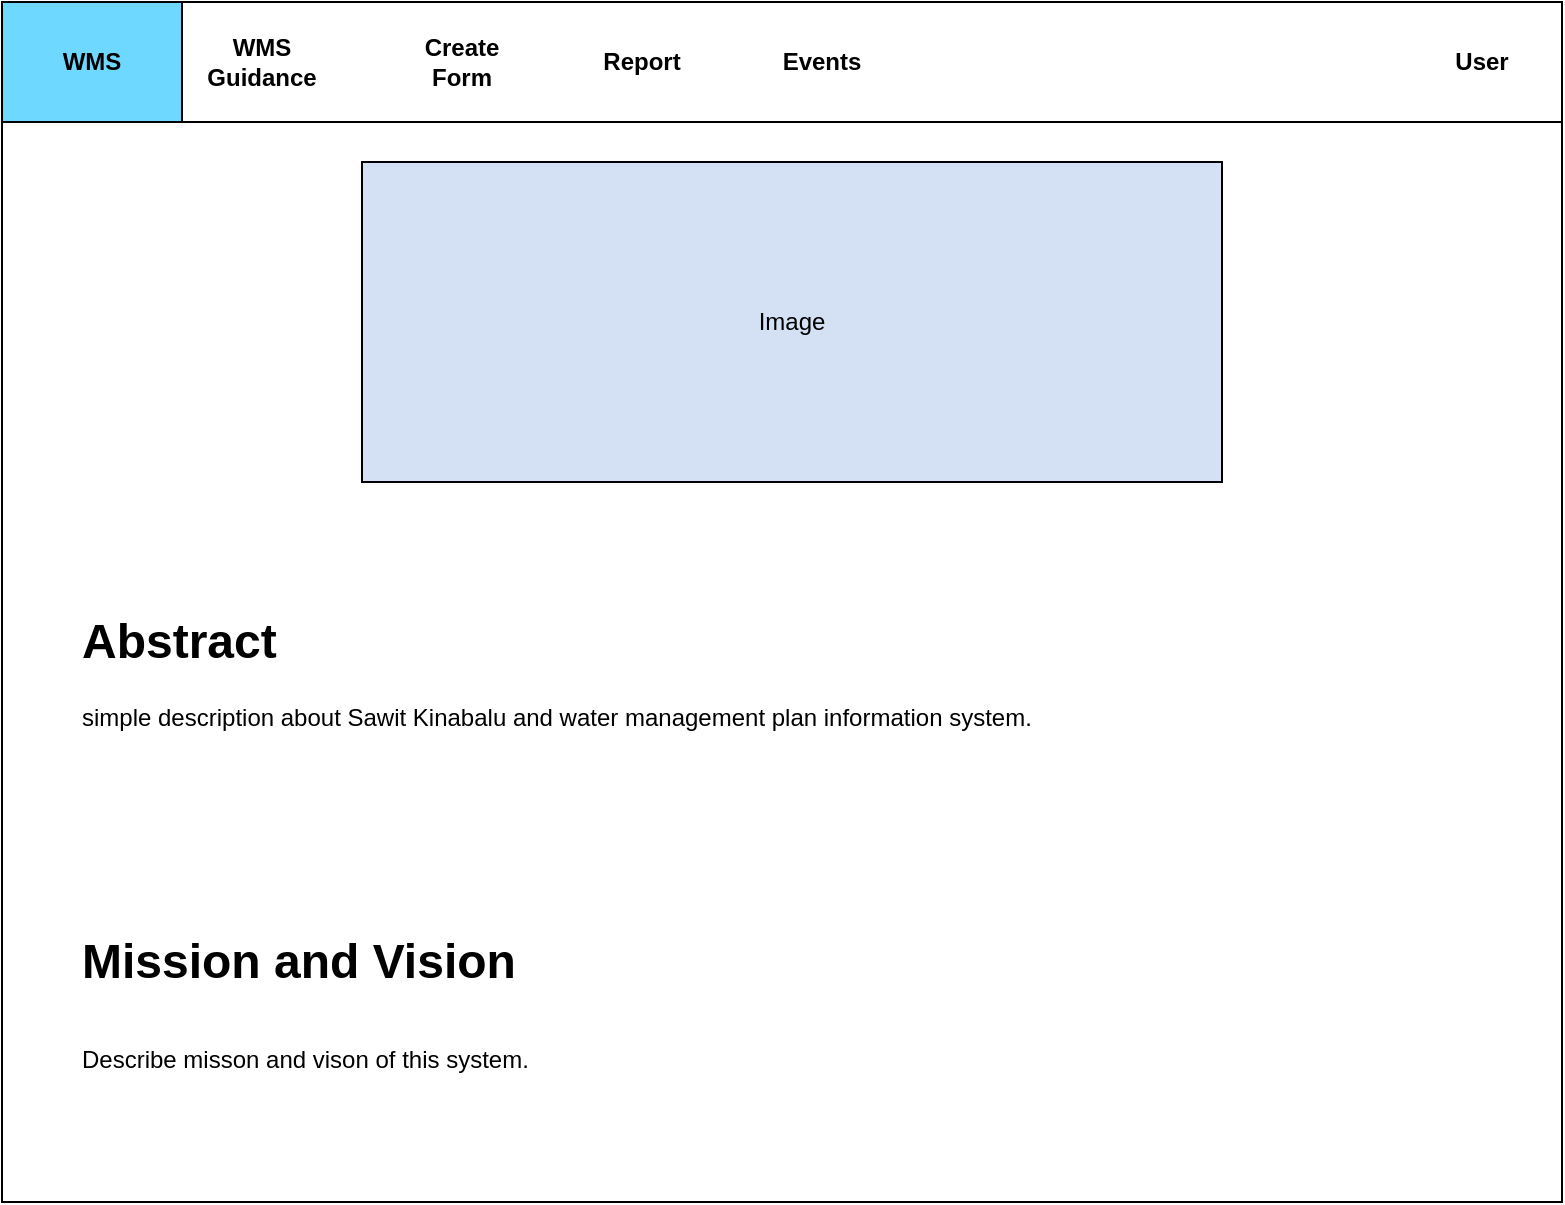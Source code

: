 <mxfile version="20.2.3" type="device"><diagram id="6uQgs667zIe-B8iqazrY" name="Page-1"><mxGraphModel dx="1276" dy="641" grid="1" gridSize="10" guides="1" tooltips="1" connect="1" arrows="1" fold="1" page="1" pageScale="1" pageWidth="850" pageHeight="1100" math="0" shadow="0"><root><mxCell id="0"/><mxCell id="1" parent="0"/><mxCell id="xPj9x0iszxrAvs1ADASg-1" value="" style="rounded=0;whiteSpace=wrap;html=1;" vertex="1" parent="1"><mxGeometry x="40" y="90" width="780" height="600" as="geometry"/></mxCell><mxCell id="xPj9x0iszxrAvs1ADASg-2" value="" style="rounded=0;whiteSpace=wrap;html=1;" vertex="1" parent="1"><mxGeometry x="40" y="90" width="780" height="60" as="geometry"/></mxCell><mxCell id="xPj9x0iszxrAvs1ADASg-4" value="&lt;b&gt;WMS Guidance&lt;/b&gt;" style="text;html=1;strokeColor=none;fillColor=none;align=center;verticalAlign=middle;whiteSpace=wrap;rounded=0;" vertex="1" parent="1"><mxGeometry x="140" y="105" width="60" height="30" as="geometry"/></mxCell><mxCell id="xPj9x0iszxrAvs1ADASg-6" value="&lt;b&gt;Report&lt;/b&gt;" style="text;html=1;strokeColor=none;fillColor=none;align=center;verticalAlign=middle;whiteSpace=wrap;rounded=0;" vertex="1" parent="1"><mxGeometry x="330" y="105" width="60" height="30" as="geometry"/></mxCell><mxCell id="xPj9x0iszxrAvs1ADASg-7" value="&lt;b&gt;User&lt;/b&gt;" style="text;html=1;strokeColor=none;fillColor=none;align=center;verticalAlign=middle;whiteSpace=wrap;rounded=0;" vertex="1" parent="1"><mxGeometry x="750" y="105" width="60" height="30" as="geometry"/></mxCell><mxCell id="xPj9x0iszxrAvs1ADASg-8" value="" style="rounded=0;whiteSpace=wrap;html=1;fillColor=#6ED8FF;" vertex="1" parent="1"><mxGeometry x="40" y="90" width="90" height="60" as="geometry"/></mxCell><mxCell id="xPj9x0iszxrAvs1ADASg-3" value="&lt;b&gt;WMS&lt;/b&gt;" style="text;html=1;strokeColor=none;fillColor=none;align=center;verticalAlign=middle;whiteSpace=wrap;rounded=0;" vertex="1" parent="1"><mxGeometry x="55" y="105" width="60" height="30" as="geometry"/></mxCell><mxCell id="xPj9x0iszxrAvs1ADASg-9" value="&lt;h1&gt;Abstract&lt;/h1&gt;&lt;div&gt;simple description about Sawit Kinabalu and water management plan information system.&lt;/div&gt;" style="text;html=1;strokeColor=none;fillColor=none;spacing=5;spacingTop=-20;whiteSpace=wrap;overflow=hidden;rounded=0;" vertex="1" parent="1"><mxGeometry x="75" y="390" width="495" height="120" as="geometry"/></mxCell><mxCell id="xPj9x0iszxrAvs1ADASg-10" value="Image" style="rounded=0;whiteSpace=wrap;html=1;fillColor=#D4E1F5;" vertex="1" parent="1"><mxGeometry x="220" y="170" width="430" height="160" as="geometry"/></mxCell><mxCell id="xPj9x0iszxrAvs1ADASg-11" value="&lt;h1&gt;&lt;span style=&quot;background-color: initial;&quot;&gt;Mission and Vision&lt;/span&gt;&lt;/h1&gt;&lt;h1&gt;&lt;span style=&quot;background-color: initial; font-size: 12px; font-weight: normal;&quot;&gt;Describe misson and vison of this system.&lt;/span&gt;&lt;br&gt;&lt;/h1&gt;" style="text;html=1;strokeColor=none;fillColor=none;spacing=5;spacingTop=-20;whiteSpace=wrap;overflow=hidden;rounded=0;" vertex="1" parent="1"><mxGeometry x="75" y="550" width="625" height="110" as="geometry"/></mxCell><mxCell id="xPj9x0iszxrAvs1ADASg-5" value="&lt;b&gt;Create Form&lt;/b&gt;" style="text;html=1;strokeColor=none;fillColor=none;align=center;verticalAlign=middle;whiteSpace=wrap;rounded=0;" vertex="1" parent="1"><mxGeometry x="240" y="105" width="60" height="30" as="geometry"/></mxCell><mxCell id="xPj9x0iszxrAvs1ADASg-23" value="&lt;b&gt;Events&lt;/b&gt;" style="text;html=1;strokeColor=none;fillColor=none;align=center;verticalAlign=middle;whiteSpace=wrap;rounded=0;" vertex="1" parent="1"><mxGeometry x="420" y="105" width="60" height="30" as="geometry"/></mxCell></root></mxGraphModel></diagram></mxfile>